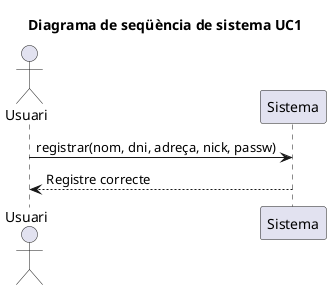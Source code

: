 @startuml

title Diagrama de seqüència de sistema UC1
Actor Usuari
Usuari -> Sistema: registrar(nom, dni, adreça, nick, passw)

Usuari <-- Sistema: Registre correcte

@enduml
